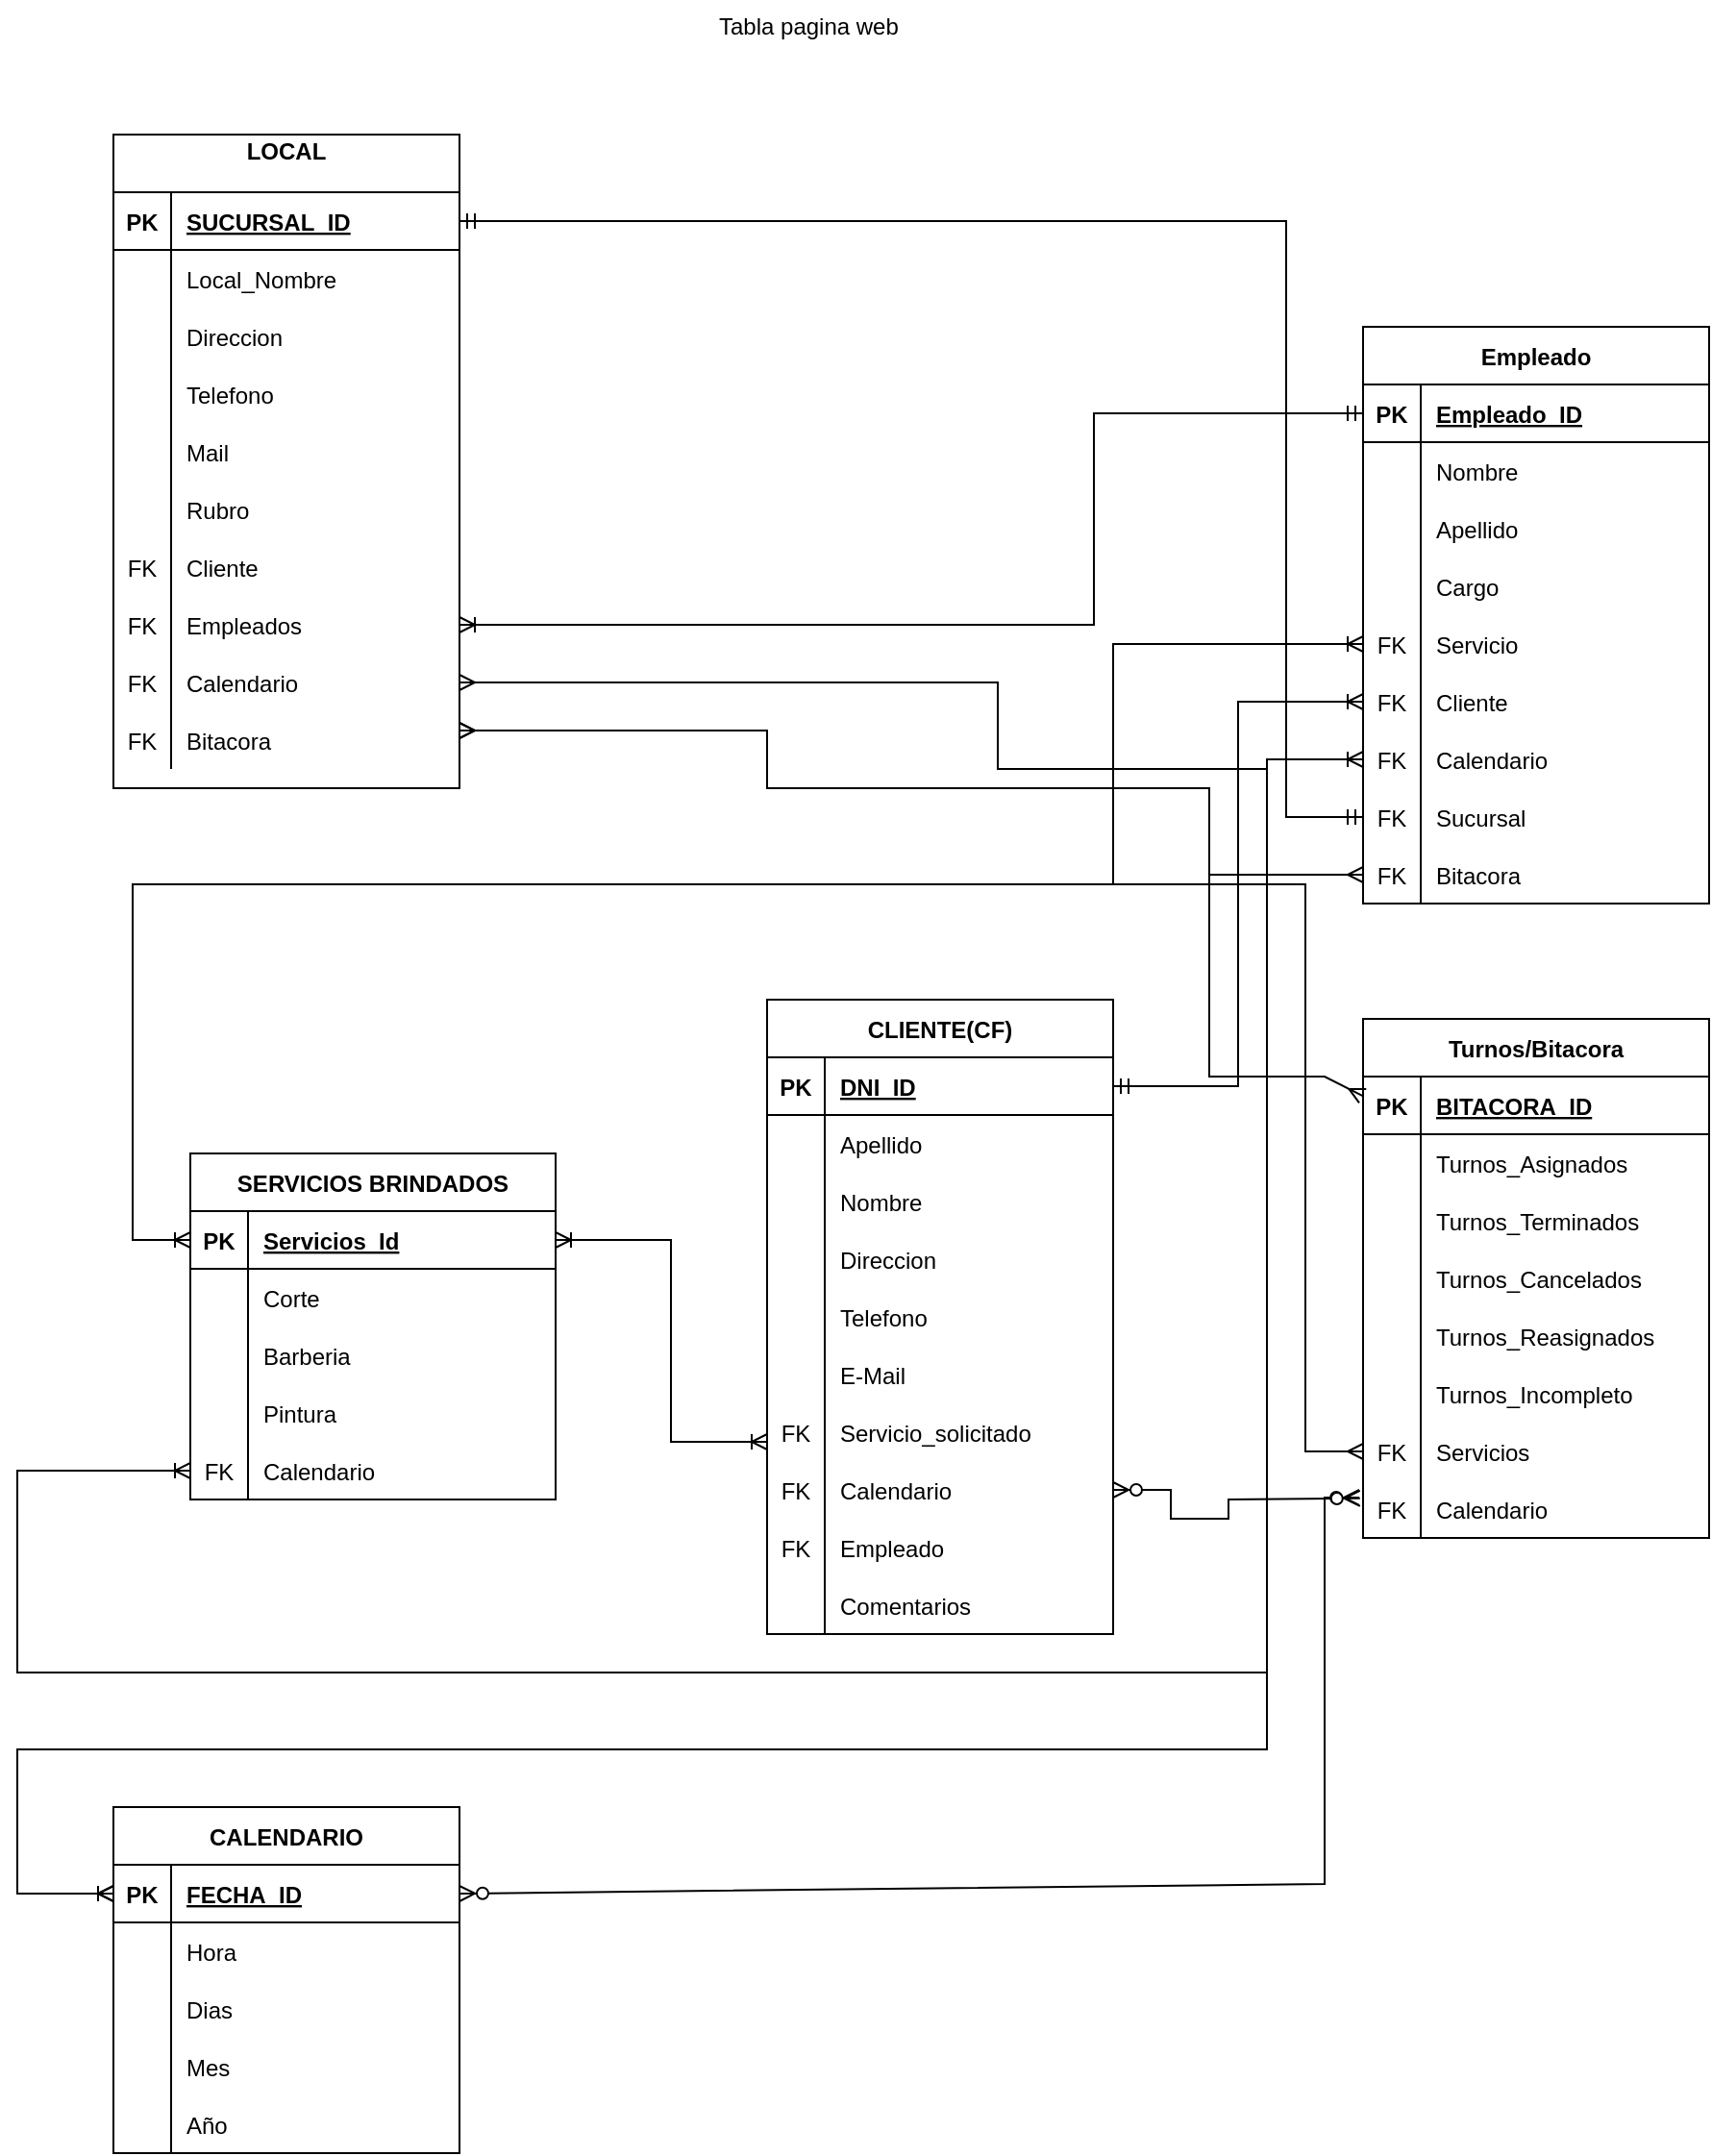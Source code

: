 <mxfile version="20.8.16" type="device"><diagram name="Página-1" id="W1rzZFZPgXHuxt1EHuYq"><mxGraphModel dx="2119" dy="601" grid="1" gridSize="10" guides="1" tooltips="1" connect="1" arrows="1" fold="1" page="1" pageScale="1" pageWidth="827" pageHeight="1169" math="0" shadow="0"><root><mxCell id="0"/><mxCell id="1" parent="0"/><mxCell id="CZZH_5yTZPXuQ7Kd8m1L-112" value="Empleado" style="shape=table;startSize=30;container=1;collapsible=1;childLayout=tableLayout;fixedRows=1;rowLines=0;fontStyle=1;align=center;resizeLast=1;" parent="1" vertex="1"><mxGeometry x="670" y="200" width="180" height="300" as="geometry"/></mxCell><mxCell id="CZZH_5yTZPXuQ7Kd8m1L-113" value="" style="shape=tableRow;horizontal=0;startSize=0;swimlaneHead=0;swimlaneBody=0;fillColor=none;collapsible=0;dropTarget=0;points=[[0,0.5],[1,0.5]];portConstraint=eastwest;top=0;left=0;right=0;bottom=1;" parent="CZZH_5yTZPXuQ7Kd8m1L-112" vertex="1"><mxGeometry y="30" width="180" height="30" as="geometry"/></mxCell><mxCell id="CZZH_5yTZPXuQ7Kd8m1L-114" value="PK" style="shape=partialRectangle;connectable=0;fillColor=none;top=0;left=0;bottom=0;right=0;fontStyle=1;overflow=hidden;" parent="CZZH_5yTZPXuQ7Kd8m1L-113" vertex="1"><mxGeometry width="30" height="30" as="geometry"><mxRectangle width="30" height="30" as="alternateBounds"/></mxGeometry></mxCell><mxCell id="CZZH_5yTZPXuQ7Kd8m1L-115" value="Empleado_ID" style="shape=partialRectangle;connectable=0;fillColor=none;top=0;left=0;bottom=0;right=0;align=left;spacingLeft=6;fontStyle=5;overflow=hidden;" parent="CZZH_5yTZPXuQ7Kd8m1L-113" vertex="1"><mxGeometry x="30" width="150" height="30" as="geometry"><mxRectangle width="150" height="30" as="alternateBounds"/></mxGeometry></mxCell><mxCell id="CZZH_5yTZPXuQ7Kd8m1L-116" value="" style="shape=tableRow;horizontal=0;startSize=0;swimlaneHead=0;swimlaneBody=0;fillColor=none;collapsible=0;dropTarget=0;points=[[0,0.5],[1,0.5]];portConstraint=eastwest;top=0;left=0;right=0;bottom=0;" parent="CZZH_5yTZPXuQ7Kd8m1L-112" vertex="1"><mxGeometry y="60" width="180" height="30" as="geometry"/></mxCell><mxCell id="CZZH_5yTZPXuQ7Kd8m1L-117" value="" style="shape=partialRectangle;connectable=0;fillColor=none;top=0;left=0;bottom=0;right=0;editable=1;overflow=hidden;" parent="CZZH_5yTZPXuQ7Kd8m1L-116" vertex="1"><mxGeometry width="30" height="30" as="geometry"><mxRectangle width="30" height="30" as="alternateBounds"/></mxGeometry></mxCell><mxCell id="CZZH_5yTZPXuQ7Kd8m1L-118" value="Nombre" style="shape=partialRectangle;connectable=0;fillColor=none;top=0;left=0;bottom=0;right=0;align=left;spacingLeft=6;overflow=hidden;" parent="CZZH_5yTZPXuQ7Kd8m1L-116" vertex="1"><mxGeometry x="30" width="150" height="30" as="geometry"><mxRectangle width="150" height="30" as="alternateBounds"/></mxGeometry></mxCell><mxCell id="CZZH_5yTZPXuQ7Kd8m1L-119" value="" style="shape=tableRow;horizontal=0;startSize=0;swimlaneHead=0;swimlaneBody=0;fillColor=none;collapsible=0;dropTarget=0;points=[[0,0.5],[1,0.5]];portConstraint=eastwest;top=0;left=0;right=0;bottom=0;" parent="CZZH_5yTZPXuQ7Kd8m1L-112" vertex="1"><mxGeometry y="90" width="180" height="30" as="geometry"/></mxCell><mxCell id="CZZH_5yTZPXuQ7Kd8m1L-120" value="" style="shape=partialRectangle;connectable=0;fillColor=none;top=0;left=0;bottom=0;right=0;editable=1;overflow=hidden;" parent="CZZH_5yTZPXuQ7Kd8m1L-119" vertex="1"><mxGeometry width="30" height="30" as="geometry"><mxRectangle width="30" height="30" as="alternateBounds"/></mxGeometry></mxCell><mxCell id="CZZH_5yTZPXuQ7Kd8m1L-121" value="Apellido" style="shape=partialRectangle;connectable=0;fillColor=none;top=0;left=0;bottom=0;right=0;align=left;spacingLeft=6;overflow=hidden;" parent="CZZH_5yTZPXuQ7Kd8m1L-119" vertex="1"><mxGeometry x="30" width="150" height="30" as="geometry"><mxRectangle width="150" height="30" as="alternateBounds"/></mxGeometry></mxCell><mxCell id="CZZH_5yTZPXuQ7Kd8m1L-122" value="" style="shape=tableRow;horizontal=0;startSize=0;swimlaneHead=0;swimlaneBody=0;fillColor=none;collapsible=0;dropTarget=0;points=[[0,0.5],[1,0.5]];portConstraint=eastwest;top=0;left=0;right=0;bottom=0;" parent="CZZH_5yTZPXuQ7Kd8m1L-112" vertex="1"><mxGeometry y="120" width="180" height="30" as="geometry"/></mxCell><mxCell id="CZZH_5yTZPXuQ7Kd8m1L-123" value="" style="shape=partialRectangle;connectable=0;fillColor=none;top=0;left=0;bottom=0;right=0;editable=1;overflow=hidden;" parent="CZZH_5yTZPXuQ7Kd8m1L-122" vertex="1"><mxGeometry width="30" height="30" as="geometry"><mxRectangle width="30" height="30" as="alternateBounds"/></mxGeometry></mxCell><mxCell id="CZZH_5yTZPXuQ7Kd8m1L-124" value="Cargo" style="shape=partialRectangle;connectable=0;fillColor=none;top=0;left=0;bottom=0;right=0;align=left;spacingLeft=6;overflow=hidden;" parent="CZZH_5yTZPXuQ7Kd8m1L-122" vertex="1"><mxGeometry x="30" width="150" height="30" as="geometry"><mxRectangle width="150" height="30" as="alternateBounds"/></mxGeometry></mxCell><mxCell id="CZZH_5yTZPXuQ7Kd8m1L-157" value="" style="shape=tableRow;horizontal=0;startSize=0;swimlaneHead=0;swimlaneBody=0;fillColor=none;collapsible=0;dropTarget=0;points=[[0,0.5],[1,0.5]];portConstraint=eastwest;top=0;left=0;right=0;bottom=0;" parent="CZZH_5yTZPXuQ7Kd8m1L-112" vertex="1"><mxGeometry y="150" width="180" height="30" as="geometry"/></mxCell><mxCell id="CZZH_5yTZPXuQ7Kd8m1L-158" value="FK" style="shape=partialRectangle;connectable=0;fillColor=none;top=0;left=0;bottom=0;right=0;editable=1;overflow=hidden;" parent="CZZH_5yTZPXuQ7Kd8m1L-157" vertex="1"><mxGeometry width="30" height="30" as="geometry"><mxRectangle width="30" height="30" as="alternateBounds"/></mxGeometry></mxCell><mxCell id="CZZH_5yTZPXuQ7Kd8m1L-159" value="Servicio" style="shape=partialRectangle;connectable=0;fillColor=none;top=0;left=0;bottom=0;right=0;align=left;spacingLeft=6;overflow=hidden;" parent="CZZH_5yTZPXuQ7Kd8m1L-157" vertex="1"><mxGeometry x="30" width="150" height="30" as="geometry"><mxRectangle width="150" height="30" as="alternateBounds"/></mxGeometry></mxCell><mxCell id="CZZH_5yTZPXuQ7Kd8m1L-160" value="" style="shape=tableRow;horizontal=0;startSize=0;swimlaneHead=0;swimlaneBody=0;fillColor=none;collapsible=0;dropTarget=0;points=[[0,0.5],[1,0.5]];portConstraint=eastwest;top=0;left=0;right=0;bottom=0;" parent="CZZH_5yTZPXuQ7Kd8m1L-112" vertex="1"><mxGeometry y="180" width="180" height="30" as="geometry"/></mxCell><mxCell id="CZZH_5yTZPXuQ7Kd8m1L-161" value="FK" style="shape=partialRectangle;connectable=0;fillColor=none;top=0;left=0;bottom=0;right=0;editable=1;overflow=hidden;" parent="CZZH_5yTZPXuQ7Kd8m1L-160" vertex="1"><mxGeometry width="30" height="30" as="geometry"><mxRectangle width="30" height="30" as="alternateBounds"/></mxGeometry></mxCell><mxCell id="CZZH_5yTZPXuQ7Kd8m1L-162" value="Cliente" style="shape=partialRectangle;connectable=0;fillColor=none;top=0;left=0;bottom=0;right=0;align=left;spacingLeft=6;overflow=hidden;" parent="CZZH_5yTZPXuQ7Kd8m1L-160" vertex="1"><mxGeometry x="30" width="150" height="30" as="geometry"><mxRectangle width="150" height="30" as="alternateBounds"/></mxGeometry></mxCell><mxCell id="CZZH_5yTZPXuQ7Kd8m1L-163" value="" style="shape=tableRow;horizontal=0;startSize=0;swimlaneHead=0;swimlaneBody=0;fillColor=none;collapsible=0;dropTarget=0;points=[[0,0.5],[1,0.5]];portConstraint=eastwest;top=0;left=0;right=0;bottom=0;" parent="CZZH_5yTZPXuQ7Kd8m1L-112" vertex="1"><mxGeometry y="210" width="180" height="30" as="geometry"/></mxCell><mxCell id="CZZH_5yTZPXuQ7Kd8m1L-164" value="FK" style="shape=partialRectangle;connectable=0;fillColor=none;top=0;left=0;bottom=0;right=0;editable=1;overflow=hidden;" parent="CZZH_5yTZPXuQ7Kd8m1L-163" vertex="1"><mxGeometry width="30" height="30" as="geometry"><mxRectangle width="30" height="30" as="alternateBounds"/></mxGeometry></mxCell><mxCell id="CZZH_5yTZPXuQ7Kd8m1L-165" value="Calendario" style="shape=partialRectangle;connectable=0;fillColor=none;top=0;left=0;bottom=0;right=0;align=left;spacingLeft=6;overflow=hidden;" parent="CZZH_5yTZPXuQ7Kd8m1L-163" vertex="1"><mxGeometry x="30" width="150" height="30" as="geometry"><mxRectangle width="150" height="30" as="alternateBounds"/></mxGeometry></mxCell><mxCell id="bHdhAIFAMrW5HvzYkvs8-42" value="" style="shape=tableRow;horizontal=0;startSize=0;swimlaneHead=0;swimlaneBody=0;fillColor=none;collapsible=0;dropTarget=0;points=[[0,0.5],[1,0.5]];portConstraint=eastwest;top=0;left=0;right=0;bottom=0;" parent="CZZH_5yTZPXuQ7Kd8m1L-112" vertex="1"><mxGeometry y="240" width="180" height="30" as="geometry"/></mxCell><mxCell id="bHdhAIFAMrW5HvzYkvs8-43" value="FK" style="shape=partialRectangle;connectable=0;fillColor=none;top=0;left=0;bottom=0;right=0;editable=1;overflow=hidden;" parent="bHdhAIFAMrW5HvzYkvs8-42" vertex="1"><mxGeometry width="30" height="30" as="geometry"><mxRectangle width="30" height="30" as="alternateBounds"/></mxGeometry></mxCell><mxCell id="bHdhAIFAMrW5HvzYkvs8-44" value="Sucursal" style="shape=partialRectangle;connectable=0;fillColor=none;top=0;left=0;bottom=0;right=0;align=left;spacingLeft=6;overflow=hidden;" parent="bHdhAIFAMrW5HvzYkvs8-42" vertex="1"><mxGeometry x="30" width="150" height="30" as="geometry"><mxRectangle width="150" height="30" as="alternateBounds"/></mxGeometry></mxCell><mxCell id="bHdhAIFAMrW5HvzYkvs8-45" value="" style="shape=tableRow;horizontal=0;startSize=0;swimlaneHead=0;swimlaneBody=0;fillColor=none;collapsible=0;dropTarget=0;points=[[0,0.5],[1,0.5]];portConstraint=eastwest;top=0;left=0;right=0;bottom=0;" parent="CZZH_5yTZPXuQ7Kd8m1L-112" vertex="1"><mxGeometry y="270" width="180" height="30" as="geometry"/></mxCell><mxCell id="bHdhAIFAMrW5HvzYkvs8-46" value="FK" style="shape=partialRectangle;connectable=0;fillColor=none;top=0;left=0;bottom=0;right=0;editable=1;overflow=hidden;" parent="bHdhAIFAMrW5HvzYkvs8-45" vertex="1"><mxGeometry width="30" height="30" as="geometry"><mxRectangle width="30" height="30" as="alternateBounds"/></mxGeometry></mxCell><mxCell id="bHdhAIFAMrW5HvzYkvs8-47" value="Bitacora" style="shape=partialRectangle;connectable=0;fillColor=none;top=0;left=0;bottom=0;right=0;align=left;spacingLeft=6;overflow=hidden;" parent="bHdhAIFAMrW5HvzYkvs8-45" vertex="1"><mxGeometry x="30" width="150" height="30" as="geometry"><mxRectangle width="150" height="30" as="alternateBounds"/></mxGeometry></mxCell><mxCell id="CZZH_5yTZPXuQ7Kd8m1L-125" value="CLIENTE(CF)" style="shape=table;startSize=30;container=1;collapsible=1;childLayout=tableLayout;fixedRows=1;rowLines=0;fontStyle=1;align=center;resizeLast=1;" parent="1" vertex="1"><mxGeometry x="360" y="550" width="180" height="330" as="geometry"><mxRectangle x="360" y="550" width="120" height="30" as="alternateBounds"/></mxGeometry></mxCell><mxCell id="CZZH_5yTZPXuQ7Kd8m1L-126" value="" style="shape=tableRow;horizontal=0;startSize=0;swimlaneHead=0;swimlaneBody=0;fillColor=none;collapsible=0;dropTarget=0;points=[[0,0.5],[1,0.5]];portConstraint=eastwest;top=0;left=0;right=0;bottom=1;" parent="CZZH_5yTZPXuQ7Kd8m1L-125" vertex="1"><mxGeometry y="30" width="180" height="30" as="geometry"/></mxCell><mxCell id="CZZH_5yTZPXuQ7Kd8m1L-127" value="PK" style="shape=partialRectangle;connectable=0;fillColor=none;top=0;left=0;bottom=0;right=0;fontStyle=1;overflow=hidden;" parent="CZZH_5yTZPXuQ7Kd8m1L-126" vertex="1"><mxGeometry width="30" height="30" as="geometry"><mxRectangle width="30" height="30" as="alternateBounds"/></mxGeometry></mxCell><mxCell id="CZZH_5yTZPXuQ7Kd8m1L-128" value="DNI_ID" style="shape=partialRectangle;connectable=0;fillColor=none;top=0;left=0;bottom=0;right=0;align=left;spacingLeft=6;fontStyle=5;overflow=hidden;" parent="CZZH_5yTZPXuQ7Kd8m1L-126" vertex="1"><mxGeometry x="30" width="150" height="30" as="geometry"><mxRectangle width="150" height="30" as="alternateBounds"/></mxGeometry></mxCell><mxCell id="CZZH_5yTZPXuQ7Kd8m1L-129" value="" style="shape=tableRow;horizontal=0;startSize=0;swimlaneHead=0;swimlaneBody=0;fillColor=none;collapsible=0;dropTarget=0;points=[[0,0.5],[1,0.5]];portConstraint=eastwest;top=0;left=0;right=0;bottom=0;" parent="CZZH_5yTZPXuQ7Kd8m1L-125" vertex="1"><mxGeometry y="60" width="180" height="30" as="geometry"/></mxCell><mxCell id="CZZH_5yTZPXuQ7Kd8m1L-130" value="" style="shape=partialRectangle;connectable=0;fillColor=none;top=0;left=0;bottom=0;right=0;editable=1;overflow=hidden;" parent="CZZH_5yTZPXuQ7Kd8m1L-129" vertex="1"><mxGeometry width="30" height="30" as="geometry"><mxRectangle width="30" height="30" as="alternateBounds"/></mxGeometry></mxCell><mxCell id="CZZH_5yTZPXuQ7Kd8m1L-131" value="Apellido" style="shape=partialRectangle;connectable=0;fillColor=none;top=0;left=0;bottom=0;right=0;align=left;spacingLeft=6;overflow=hidden;" parent="CZZH_5yTZPXuQ7Kd8m1L-129" vertex="1"><mxGeometry x="30" width="150" height="30" as="geometry"><mxRectangle width="150" height="30" as="alternateBounds"/></mxGeometry></mxCell><mxCell id="CZZH_5yTZPXuQ7Kd8m1L-132" value="" style="shape=tableRow;horizontal=0;startSize=0;swimlaneHead=0;swimlaneBody=0;fillColor=none;collapsible=0;dropTarget=0;points=[[0,0.5],[1,0.5]];portConstraint=eastwest;top=0;left=0;right=0;bottom=0;" parent="CZZH_5yTZPXuQ7Kd8m1L-125" vertex="1"><mxGeometry y="90" width="180" height="30" as="geometry"/></mxCell><mxCell id="CZZH_5yTZPXuQ7Kd8m1L-133" value="" style="shape=partialRectangle;connectable=0;fillColor=none;top=0;left=0;bottom=0;right=0;editable=1;overflow=hidden;" parent="CZZH_5yTZPXuQ7Kd8m1L-132" vertex="1"><mxGeometry width="30" height="30" as="geometry"><mxRectangle width="30" height="30" as="alternateBounds"/></mxGeometry></mxCell><mxCell id="CZZH_5yTZPXuQ7Kd8m1L-134" value="Nombre" style="shape=partialRectangle;connectable=0;fillColor=none;top=0;left=0;bottom=0;right=0;align=left;spacingLeft=6;overflow=hidden;" parent="CZZH_5yTZPXuQ7Kd8m1L-132" vertex="1"><mxGeometry x="30" width="150" height="30" as="geometry"><mxRectangle width="150" height="30" as="alternateBounds"/></mxGeometry></mxCell><mxCell id="CZZH_5yTZPXuQ7Kd8m1L-135" value="" style="shape=tableRow;horizontal=0;startSize=0;swimlaneHead=0;swimlaneBody=0;fillColor=none;collapsible=0;dropTarget=0;points=[[0,0.5],[1,0.5]];portConstraint=eastwest;top=0;left=0;right=0;bottom=0;" parent="CZZH_5yTZPXuQ7Kd8m1L-125" vertex="1"><mxGeometry y="120" width="180" height="30" as="geometry"/></mxCell><mxCell id="CZZH_5yTZPXuQ7Kd8m1L-136" value="" style="shape=partialRectangle;connectable=0;fillColor=none;top=0;left=0;bottom=0;right=0;editable=1;overflow=hidden;" parent="CZZH_5yTZPXuQ7Kd8m1L-135" vertex="1"><mxGeometry width="30" height="30" as="geometry"><mxRectangle width="30" height="30" as="alternateBounds"/></mxGeometry></mxCell><mxCell id="CZZH_5yTZPXuQ7Kd8m1L-137" value="Direccion" style="shape=partialRectangle;connectable=0;fillColor=none;top=0;left=0;bottom=0;right=0;align=left;spacingLeft=6;overflow=hidden;" parent="CZZH_5yTZPXuQ7Kd8m1L-135" vertex="1"><mxGeometry x="30" width="150" height="30" as="geometry"><mxRectangle width="150" height="30" as="alternateBounds"/></mxGeometry></mxCell><mxCell id="CZZH_5yTZPXuQ7Kd8m1L-172" value="" style="shape=tableRow;horizontal=0;startSize=0;swimlaneHead=0;swimlaneBody=0;fillColor=none;collapsible=0;dropTarget=0;points=[[0,0.5],[1,0.5]];portConstraint=eastwest;top=0;left=0;right=0;bottom=0;" parent="CZZH_5yTZPXuQ7Kd8m1L-125" vertex="1"><mxGeometry y="150" width="180" height="30" as="geometry"/></mxCell><mxCell id="CZZH_5yTZPXuQ7Kd8m1L-173" value="" style="shape=partialRectangle;connectable=0;fillColor=none;top=0;left=0;bottom=0;right=0;editable=1;overflow=hidden;" parent="CZZH_5yTZPXuQ7Kd8m1L-172" vertex="1"><mxGeometry width="30" height="30" as="geometry"><mxRectangle width="30" height="30" as="alternateBounds"/></mxGeometry></mxCell><mxCell id="CZZH_5yTZPXuQ7Kd8m1L-174" value="Telefono" style="shape=partialRectangle;connectable=0;fillColor=none;top=0;left=0;bottom=0;right=0;align=left;spacingLeft=6;overflow=hidden;" parent="CZZH_5yTZPXuQ7Kd8m1L-172" vertex="1"><mxGeometry x="30" width="150" height="30" as="geometry"><mxRectangle width="150" height="30" as="alternateBounds"/></mxGeometry></mxCell><mxCell id="CZZH_5yTZPXuQ7Kd8m1L-175" value="" style="shape=tableRow;horizontal=0;startSize=0;swimlaneHead=0;swimlaneBody=0;fillColor=none;collapsible=0;dropTarget=0;points=[[0,0.5],[1,0.5]];portConstraint=eastwest;top=0;left=0;right=0;bottom=0;" parent="CZZH_5yTZPXuQ7Kd8m1L-125" vertex="1"><mxGeometry y="180" width="180" height="30" as="geometry"/></mxCell><mxCell id="CZZH_5yTZPXuQ7Kd8m1L-176" value="" style="shape=partialRectangle;connectable=0;fillColor=none;top=0;left=0;bottom=0;right=0;editable=1;overflow=hidden;" parent="CZZH_5yTZPXuQ7Kd8m1L-175" vertex="1"><mxGeometry width="30" height="30" as="geometry"><mxRectangle width="30" height="30" as="alternateBounds"/></mxGeometry></mxCell><mxCell id="CZZH_5yTZPXuQ7Kd8m1L-177" value="E-Mail" style="shape=partialRectangle;connectable=0;fillColor=none;top=0;left=0;bottom=0;right=0;align=left;spacingLeft=6;overflow=hidden;" parent="CZZH_5yTZPXuQ7Kd8m1L-175" vertex="1"><mxGeometry x="30" width="150" height="30" as="geometry"><mxRectangle width="150" height="30" as="alternateBounds"/></mxGeometry></mxCell><mxCell id="CZZH_5yTZPXuQ7Kd8m1L-178" value="" style="shape=tableRow;horizontal=0;startSize=0;swimlaneHead=0;swimlaneBody=0;fillColor=none;collapsible=0;dropTarget=0;points=[[0,0.5],[1,0.5]];portConstraint=eastwest;top=0;left=0;right=0;bottom=0;" parent="CZZH_5yTZPXuQ7Kd8m1L-125" vertex="1"><mxGeometry y="210" width="180" height="30" as="geometry"/></mxCell><mxCell id="CZZH_5yTZPXuQ7Kd8m1L-179" value="FK" style="shape=partialRectangle;connectable=0;fillColor=none;top=0;left=0;bottom=0;right=0;editable=1;overflow=hidden;" parent="CZZH_5yTZPXuQ7Kd8m1L-178" vertex="1"><mxGeometry width="30" height="30" as="geometry"><mxRectangle width="30" height="30" as="alternateBounds"/></mxGeometry></mxCell><mxCell id="CZZH_5yTZPXuQ7Kd8m1L-180" value="Servicio_solicitado" style="shape=partialRectangle;connectable=0;fillColor=none;top=0;left=0;bottom=0;right=0;align=left;spacingLeft=6;overflow=hidden;" parent="CZZH_5yTZPXuQ7Kd8m1L-178" vertex="1"><mxGeometry x="30" width="150" height="30" as="geometry"><mxRectangle width="150" height="30" as="alternateBounds"/></mxGeometry></mxCell><mxCell id="CZZH_5yTZPXuQ7Kd8m1L-181" value="" style="shape=tableRow;horizontal=0;startSize=0;swimlaneHead=0;swimlaneBody=0;fillColor=none;collapsible=0;dropTarget=0;points=[[0,0.5],[1,0.5]];portConstraint=eastwest;top=0;left=0;right=0;bottom=0;" parent="CZZH_5yTZPXuQ7Kd8m1L-125" vertex="1"><mxGeometry y="240" width="180" height="30" as="geometry"/></mxCell><mxCell id="CZZH_5yTZPXuQ7Kd8m1L-182" value="FK" style="shape=partialRectangle;connectable=0;fillColor=none;top=0;left=0;bottom=0;right=0;editable=1;overflow=hidden;" parent="CZZH_5yTZPXuQ7Kd8m1L-181" vertex="1"><mxGeometry width="30" height="30" as="geometry"><mxRectangle width="30" height="30" as="alternateBounds"/></mxGeometry></mxCell><mxCell id="CZZH_5yTZPXuQ7Kd8m1L-183" value="Calendario" style="shape=partialRectangle;connectable=0;fillColor=none;top=0;left=0;bottom=0;right=0;align=left;spacingLeft=6;overflow=hidden;" parent="CZZH_5yTZPXuQ7Kd8m1L-181" vertex="1"><mxGeometry x="30" width="150" height="30" as="geometry"><mxRectangle width="150" height="30" as="alternateBounds"/></mxGeometry></mxCell><mxCell id="CZZH_5yTZPXuQ7Kd8m1L-187" value="" style="shape=tableRow;horizontal=0;startSize=0;swimlaneHead=0;swimlaneBody=0;fillColor=none;collapsible=0;dropTarget=0;points=[[0,0.5],[1,0.5]];portConstraint=eastwest;top=0;left=0;right=0;bottom=0;" parent="CZZH_5yTZPXuQ7Kd8m1L-125" vertex="1"><mxGeometry y="270" width="180" height="30" as="geometry"/></mxCell><mxCell id="CZZH_5yTZPXuQ7Kd8m1L-188" value="FK" style="shape=partialRectangle;connectable=0;fillColor=none;top=0;left=0;bottom=0;right=0;editable=1;overflow=hidden;" parent="CZZH_5yTZPXuQ7Kd8m1L-187" vertex="1"><mxGeometry width="30" height="30" as="geometry"><mxRectangle width="30" height="30" as="alternateBounds"/></mxGeometry></mxCell><mxCell id="CZZH_5yTZPXuQ7Kd8m1L-189" value="Empleado" style="shape=partialRectangle;connectable=0;fillColor=none;top=0;left=0;bottom=0;right=0;align=left;spacingLeft=6;overflow=hidden;" parent="CZZH_5yTZPXuQ7Kd8m1L-187" vertex="1"><mxGeometry x="30" width="150" height="30" as="geometry"><mxRectangle width="150" height="30" as="alternateBounds"/></mxGeometry></mxCell><mxCell id="YoLmc5GYMJ6Z5-6uorvP-33" value="" style="shape=tableRow;horizontal=0;startSize=0;swimlaneHead=0;swimlaneBody=0;fillColor=none;collapsible=0;dropTarget=0;points=[[0,0.5],[1,0.5]];portConstraint=eastwest;top=0;left=0;right=0;bottom=0;" parent="CZZH_5yTZPXuQ7Kd8m1L-125" vertex="1"><mxGeometry y="300" width="180" height="30" as="geometry"/></mxCell><mxCell id="YoLmc5GYMJ6Z5-6uorvP-34" value="" style="shape=partialRectangle;connectable=0;fillColor=none;top=0;left=0;bottom=0;right=0;editable=1;overflow=hidden;" parent="YoLmc5GYMJ6Z5-6uorvP-33" vertex="1"><mxGeometry width="30" height="30" as="geometry"><mxRectangle width="30" height="30" as="alternateBounds"/></mxGeometry></mxCell><mxCell id="YoLmc5GYMJ6Z5-6uorvP-35" value="Comentarios" style="shape=partialRectangle;connectable=0;fillColor=none;top=0;left=0;bottom=0;right=0;align=left;spacingLeft=6;overflow=hidden;" parent="YoLmc5GYMJ6Z5-6uorvP-33" vertex="1"><mxGeometry x="30" width="150" height="30" as="geometry"><mxRectangle width="150" height="30" as="alternateBounds"/></mxGeometry></mxCell><mxCell id="CZZH_5yTZPXuQ7Kd8m1L-138" value="LOCAL&#10;" style="shape=table;startSize=30;container=1;collapsible=1;childLayout=tableLayout;fixedRows=1;rowLines=0;fontStyle=1;align=center;resizeLast=1;" parent="1" vertex="1"><mxGeometry x="20" y="100" width="180" height="340" as="geometry"/></mxCell><mxCell id="CZZH_5yTZPXuQ7Kd8m1L-139" value="" style="shape=tableRow;horizontal=0;startSize=0;swimlaneHead=0;swimlaneBody=0;fillColor=none;collapsible=0;dropTarget=0;points=[[0,0.5],[1,0.5]];portConstraint=eastwest;top=0;left=0;right=0;bottom=1;" parent="CZZH_5yTZPXuQ7Kd8m1L-138" vertex="1"><mxGeometry y="30" width="180" height="30" as="geometry"/></mxCell><mxCell id="CZZH_5yTZPXuQ7Kd8m1L-140" value="PK" style="shape=partialRectangle;connectable=0;fillColor=none;top=0;left=0;bottom=0;right=0;fontStyle=1;overflow=hidden;" parent="CZZH_5yTZPXuQ7Kd8m1L-139" vertex="1"><mxGeometry width="30" height="30" as="geometry"><mxRectangle width="30" height="30" as="alternateBounds"/></mxGeometry></mxCell><mxCell id="CZZH_5yTZPXuQ7Kd8m1L-141" value="SUCURSAL_ID" style="shape=partialRectangle;connectable=0;fillColor=none;top=0;left=0;bottom=0;right=0;align=left;spacingLeft=6;fontStyle=5;overflow=hidden;" parent="CZZH_5yTZPXuQ7Kd8m1L-139" vertex="1"><mxGeometry x="30" width="150" height="30" as="geometry"><mxRectangle width="150" height="30" as="alternateBounds"/></mxGeometry></mxCell><mxCell id="CZZH_5yTZPXuQ7Kd8m1L-142" value="" style="shape=tableRow;horizontal=0;startSize=0;swimlaneHead=0;swimlaneBody=0;fillColor=none;collapsible=0;dropTarget=0;points=[[0,0.5],[1,0.5]];portConstraint=eastwest;top=0;left=0;right=0;bottom=0;" parent="CZZH_5yTZPXuQ7Kd8m1L-138" vertex="1"><mxGeometry y="60" width="180" height="30" as="geometry"/></mxCell><mxCell id="CZZH_5yTZPXuQ7Kd8m1L-143" value="" style="shape=partialRectangle;connectable=0;fillColor=none;top=0;left=0;bottom=0;right=0;editable=1;overflow=hidden;" parent="CZZH_5yTZPXuQ7Kd8m1L-142" vertex="1"><mxGeometry width="30" height="30" as="geometry"><mxRectangle width="30" height="30" as="alternateBounds"/></mxGeometry></mxCell><mxCell id="CZZH_5yTZPXuQ7Kd8m1L-144" value="Local_Nombre    " style="shape=partialRectangle;connectable=0;fillColor=none;top=0;left=0;bottom=0;right=0;align=left;spacingLeft=6;overflow=hidden;" parent="CZZH_5yTZPXuQ7Kd8m1L-142" vertex="1"><mxGeometry x="30" width="150" height="30" as="geometry"><mxRectangle width="150" height="30" as="alternateBounds"/></mxGeometry></mxCell><mxCell id="CZZH_5yTZPXuQ7Kd8m1L-145" value="" style="shape=tableRow;horizontal=0;startSize=0;swimlaneHead=0;swimlaneBody=0;fillColor=none;collapsible=0;dropTarget=0;points=[[0,0.5],[1,0.5]];portConstraint=eastwest;top=0;left=0;right=0;bottom=0;" parent="CZZH_5yTZPXuQ7Kd8m1L-138" vertex="1"><mxGeometry y="90" width="180" height="30" as="geometry"/></mxCell><mxCell id="CZZH_5yTZPXuQ7Kd8m1L-146" value="" style="shape=partialRectangle;connectable=0;fillColor=none;top=0;left=0;bottom=0;right=0;editable=1;overflow=hidden;" parent="CZZH_5yTZPXuQ7Kd8m1L-145" vertex="1"><mxGeometry width="30" height="30" as="geometry"><mxRectangle width="30" height="30" as="alternateBounds"/></mxGeometry></mxCell><mxCell id="CZZH_5yTZPXuQ7Kd8m1L-147" value="Direccion" style="shape=partialRectangle;connectable=0;fillColor=none;top=0;left=0;bottom=0;right=0;align=left;spacingLeft=6;overflow=hidden;" parent="CZZH_5yTZPXuQ7Kd8m1L-145" vertex="1"><mxGeometry x="30" width="150" height="30" as="geometry"><mxRectangle width="150" height="30" as="alternateBounds"/></mxGeometry></mxCell><mxCell id="CZZH_5yTZPXuQ7Kd8m1L-148" value="" style="shape=tableRow;horizontal=0;startSize=0;swimlaneHead=0;swimlaneBody=0;fillColor=none;collapsible=0;dropTarget=0;points=[[0,0.5],[1,0.5]];portConstraint=eastwest;top=0;left=0;right=0;bottom=0;" parent="CZZH_5yTZPXuQ7Kd8m1L-138" vertex="1"><mxGeometry y="120" width="180" height="30" as="geometry"/></mxCell><mxCell id="CZZH_5yTZPXuQ7Kd8m1L-149" value="" style="shape=partialRectangle;connectable=0;fillColor=none;top=0;left=0;bottom=0;right=0;editable=1;overflow=hidden;" parent="CZZH_5yTZPXuQ7Kd8m1L-148" vertex="1"><mxGeometry width="30" height="30" as="geometry"><mxRectangle width="30" height="30" as="alternateBounds"/></mxGeometry></mxCell><mxCell id="CZZH_5yTZPXuQ7Kd8m1L-150" value="Telefono" style="shape=partialRectangle;connectable=0;fillColor=none;top=0;left=0;bottom=0;right=0;align=left;spacingLeft=6;overflow=hidden;" parent="CZZH_5yTZPXuQ7Kd8m1L-148" vertex="1"><mxGeometry x="30" width="150" height="30" as="geometry"><mxRectangle width="150" height="30" as="alternateBounds"/></mxGeometry></mxCell><mxCell id="CZZH_5yTZPXuQ7Kd8m1L-196" value="" style="shape=tableRow;horizontal=0;startSize=0;swimlaneHead=0;swimlaneBody=0;fillColor=none;collapsible=0;dropTarget=0;points=[[0,0.5],[1,0.5]];portConstraint=eastwest;top=0;left=0;right=0;bottom=0;" parent="CZZH_5yTZPXuQ7Kd8m1L-138" vertex="1"><mxGeometry y="150" width="180" height="30" as="geometry"/></mxCell><mxCell id="CZZH_5yTZPXuQ7Kd8m1L-197" value="" style="shape=partialRectangle;connectable=0;fillColor=none;top=0;left=0;bottom=0;right=0;editable=1;overflow=hidden;" parent="CZZH_5yTZPXuQ7Kd8m1L-196" vertex="1"><mxGeometry width="30" height="30" as="geometry"><mxRectangle width="30" height="30" as="alternateBounds"/></mxGeometry></mxCell><mxCell id="CZZH_5yTZPXuQ7Kd8m1L-198" value="Mail" style="shape=partialRectangle;connectable=0;fillColor=none;top=0;left=0;bottom=0;right=0;align=left;spacingLeft=6;overflow=hidden;" parent="CZZH_5yTZPXuQ7Kd8m1L-196" vertex="1"><mxGeometry x="30" width="150" height="30" as="geometry"><mxRectangle width="150" height="30" as="alternateBounds"/></mxGeometry></mxCell><mxCell id="CZZH_5yTZPXuQ7Kd8m1L-199" value="" style="shape=tableRow;horizontal=0;startSize=0;swimlaneHead=0;swimlaneBody=0;fillColor=none;collapsible=0;dropTarget=0;points=[[0,0.5],[1,0.5]];portConstraint=eastwest;top=0;left=0;right=0;bottom=0;" parent="CZZH_5yTZPXuQ7Kd8m1L-138" vertex="1"><mxGeometry y="180" width="180" height="30" as="geometry"/></mxCell><mxCell id="CZZH_5yTZPXuQ7Kd8m1L-200" value="" style="shape=partialRectangle;connectable=0;fillColor=none;top=0;left=0;bottom=0;right=0;editable=1;overflow=hidden;" parent="CZZH_5yTZPXuQ7Kd8m1L-199" vertex="1"><mxGeometry width="30" height="30" as="geometry"><mxRectangle width="30" height="30" as="alternateBounds"/></mxGeometry></mxCell><mxCell id="CZZH_5yTZPXuQ7Kd8m1L-201" value="Rubro" style="shape=partialRectangle;connectable=0;fillColor=none;top=0;left=0;bottom=0;right=0;align=left;spacingLeft=6;overflow=hidden;" parent="CZZH_5yTZPXuQ7Kd8m1L-199" vertex="1"><mxGeometry x="30" width="150" height="30" as="geometry"><mxRectangle width="150" height="30" as="alternateBounds"/></mxGeometry></mxCell><mxCell id="CZZH_5yTZPXuQ7Kd8m1L-246" value="" style="shape=tableRow;horizontal=0;startSize=0;swimlaneHead=0;swimlaneBody=0;fillColor=none;collapsible=0;dropTarget=0;points=[[0,0.5],[1,0.5]];portConstraint=eastwest;top=0;left=0;right=0;bottom=0;" parent="CZZH_5yTZPXuQ7Kd8m1L-138" vertex="1"><mxGeometry y="210" width="180" height="30" as="geometry"/></mxCell><mxCell id="CZZH_5yTZPXuQ7Kd8m1L-247" value="FK" style="shape=partialRectangle;connectable=0;fillColor=none;top=0;left=0;bottom=0;right=0;editable=1;overflow=hidden;" parent="CZZH_5yTZPXuQ7Kd8m1L-246" vertex="1"><mxGeometry width="30" height="30" as="geometry"><mxRectangle width="30" height="30" as="alternateBounds"/></mxGeometry></mxCell><mxCell id="CZZH_5yTZPXuQ7Kd8m1L-248" value="Cliente" style="shape=partialRectangle;connectable=0;fillColor=none;top=0;left=0;bottom=0;right=0;align=left;spacingLeft=6;overflow=hidden;" parent="CZZH_5yTZPXuQ7Kd8m1L-246" vertex="1"><mxGeometry x="30" width="150" height="30" as="geometry"><mxRectangle width="150" height="30" as="alternateBounds"/></mxGeometry></mxCell><mxCell id="CZZH_5yTZPXuQ7Kd8m1L-274" value="" style="shape=tableRow;horizontal=0;startSize=0;swimlaneHead=0;swimlaneBody=0;fillColor=none;collapsible=0;dropTarget=0;points=[[0,0.5],[1,0.5]];portConstraint=eastwest;top=0;left=0;right=0;bottom=0;" parent="CZZH_5yTZPXuQ7Kd8m1L-138" vertex="1"><mxGeometry y="240" width="180" height="30" as="geometry"/></mxCell><mxCell id="CZZH_5yTZPXuQ7Kd8m1L-275" value="FK" style="shape=partialRectangle;connectable=0;fillColor=none;top=0;left=0;bottom=0;right=0;editable=1;overflow=hidden;" parent="CZZH_5yTZPXuQ7Kd8m1L-274" vertex="1"><mxGeometry width="30" height="30" as="geometry"><mxRectangle width="30" height="30" as="alternateBounds"/></mxGeometry></mxCell><mxCell id="CZZH_5yTZPXuQ7Kd8m1L-276" value="Empleados" style="shape=partialRectangle;connectable=0;fillColor=none;top=0;left=0;bottom=0;right=0;align=left;spacingLeft=6;overflow=hidden;" parent="CZZH_5yTZPXuQ7Kd8m1L-274" vertex="1"><mxGeometry x="30" width="150" height="30" as="geometry"><mxRectangle width="150" height="30" as="alternateBounds"/></mxGeometry></mxCell><mxCell id="CZZH_5yTZPXuQ7Kd8m1L-277" value="" style="shape=tableRow;horizontal=0;startSize=0;swimlaneHead=0;swimlaneBody=0;fillColor=none;collapsible=0;dropTarget=0;points=[[0,0.5],[1,0.5]];portConstraint=eastwest;top=0;left=0;right=0;bottom=0;" parent="CZZH_5yTZPXuQ7Kd8m1L-138" vertex="1"><mxGeometry y="270" width="180" height="30" as="geometry"/></mxCell><mxCell id="CZZH_5yTZPXuQ7Kd8m1L-278" value="FK" style="shape=partialRectangle;connectable=0;fillColor=none;top=0;left=0;bottom=0;right=0;editable=1;overflow=hidden;" parent="CZZH_5yTZPXuQ7Kd8m1L-277" vertex="1"><mxGeometry width="30" height="30" as="geometry"><mxRectangle width="30" height="30" as="alternateBounds"/></mxGeometry></mxCell><mxCell id="CZZH_5yTZPXuQ7Kd8m1L-279" value="Calendario" style="shape=partialRectangle;connectable=0;fillColor=none;top=0;left=0;bottom=0;right=0;align=left;spacingLeft=6;overflow=hidden;" parent="CZZH_5yTZPXuQ7Kd8m1L-277" vertex="1"><mxGeometry x="30" width="150" height="30" as="geometry"><mxRectangle width="150" height="30" as="alternateBounds"/></mxGeometry></mxCell><mxCell id="CZZH_5yTZPXuQ7Kd8m1L-283" value="" style="shape=tableRow;horizontal=0;startSize=0;swimlaneHead=0;swimlaneBody=0;fillColor=none;collapsible=0;dropTarget=0;points=[[0,0.5],[1,0.5]];portConstraint=eastwest;top=0;left=0;right=0;bottom=0;" parent="CZZH_5yTZPXuQ7Kd8m1L-138" vertex="1"><mxGeometry y="300" width="180" height="30" as="geometry"/></mxCell><mxCell id="CZZH_5yTZPXuQ7Kd8m1L-284" value="FK" style="shape=partialRectangle;connectable=0;fillColor=none;top=0;left=0;bottom=0;right=0;editable=1;overflow=hidden;" parent="CZZH_5yTZPXuQ7Kd8m1L-283" vertex="1"><mxGeometry width="30" height="30" as="geometry"><mxRectangle width="30" height="30" as="alternateBounds"/></mxGeometry></mxCell><mxCell id="CZZH_5yTZPXuQ7Kd8m1L-285" value="Bitacora" style="shape=partialRectangle;connectable=0;fillColor=none;top=0;left=0;bottom=0;right=0;align=left;spacingLeft=6;overflow=hidden;" parent="CZZH_5yTZPXuQ7Kd8m1L-283" vertex="1"><mxGeometry x="30" width="150" height="30" as="geometry"><mxRectangle width="150" height="30" as="alternateBounds"/></mxGeometry></mxCell><mxCell id="CZZH_5yTZPXuQ7Kd8m1L-211" value="" style="edgeStyle=elbowEdgeStyle;fontSize=12;html=1;endArrow=ERoneToMany;startArrow=ERmandOne;rounded=0;exitX=1;exitY=0.5;exitDx=0;exitDy=0;entryX=0;entryY=0.5;entryDx=0;entryDy=0;" parent="1" source="CZZH_5yTZPXuQ7Kd8m1L-126" target="CZZH_5yTZPXuQ7Kd8m1L-160" edge="1"><mxGeometry width="100" height="100" relative="1" as="geometry"><mxPoint x="360" y="430" as="sourcePoint"/><mxPoint x="460" y="330" as="targetPoint"/></mxGeometry></mxCell><mxCell id="CZZH_5yTZPXuQ7Kd8m1L-212" value="SERVICIOS BRINDADOS" style="shape=table;startSize=30;container=1;collapsible=1;childLayout=tableLayout;fixedRows=1;rowLines=0;fontStyle=1;align=center;resizeLast=1;" parent="1" vertex="1"><mxGeometry x="60" y="630" width="190" height="180" as="geometry"/></mxCell><mxCell id="CZZH_5yTZPXuQ7Kd8m1L-213" value="" style="shape=tableRow;horizontal=0;startSize=0;swimlaneHead=0;swimlaneBody=0;fillColor=none;collapsible=0;dropTarget=0;points=[[0,0.5],[1,0.5]];portConstraint=eastwest;top=0;left=0;right=0;bottom=1;" parent="CZZH_5yTZPXuQ7Kd8m1L-212" vertex="1"><mxGeometry y="30" width="190" height="30" as="geometry"/></mxCell><mxCell id="CZZH_5yTZPXuQ7Kd8m1L-214" value="PK" style="shape=partialRectangle;connectable=0;fillColor=none;top=0;left=0;bottom=0;right=0;fontStyle=1;overflow=hidden;" parent="CZZH_5yTZPXuQ7Kd8m1L-213" vertex="1"><mxGeometry width="30" height="30" as="geometry"><mxRectangle width="30" height="30" as="alternateBounds"/></mxGeometry></mxCell><mxCell id="CZZH_5yTZPXuQ7Kd8m1L-215" value="Servicios_Id" style="shape=partialRectangle;connectable=0;fillColor=none;top=0;left=0;bottom=0;right=0;align=left;spacingLeft=6;fontStyle=5;overflow=hidden;" parent="CZZH_5yTZPXuQ7Kd8m1L-213" vertex="1"><mxGeometry x="30" width="160" height="30" as="geometry"><mxRectangle width="160" height="30" as="alternateBounds"/></mxGeometry></mxCell><mxCell id="CZZH_5yTZPXuQ7Kd8m1L-216" value="" style="shape=tableRow;horizontal=0;startSize=0;swimlaneHead=0;swimlaneBody=0;fillColor=none;collapsible=0;dropTarget=0;points=[[0,0.5],[1,0.5]];portConstraint=eastwest;top=0;left=0;right=0;bottom=0;" parent="CZZH_5yTZPXuQ7Kd8m1L-212" vertex="1"><mxGeometry y="60" width="190" height="30" as="geometry"/></mxCell><mxCell id="CZZH_5yTZPXuQ7Kd8m1L-217" value="" style="shape=partialRectangle;connectable=0;fillColor=none;top=0;left=0;bottom=0;right=0;editable=1;overflow=hidden;" parent="CZZH_5yTZPXuQ7Kd8m1L-216" vertex="1"><mxGeometry width="30" height="30" as="geometry"><mxRectangle width="30" height="30" as="alternateBounds"/></mxGeometry></mxCell><mxCell id="CZZH_5yTZPXuQ7Kd8m1L-218" value="Corte" style="shape=partialRectangle;connectable=0;fillColor=none;top=0;left=0;bottom=0;right=0;align=left;spacingLeft=6;overflow=hidden;" parent="CZZH_5yTZPXuQ7Kd8m1L-216" vertex="1"><mxGeometry x="30" width="160" height="30" as="geometry"><mxRectangle width="160" height="30" as="alternateBounds"/></mxGeometry></mxCell><mxCell id="CZZH_5yTZPXuQ7Kd8m1L-219" value="" style="shape=tableRow;horizontal=0;startSize=0;swimlaneHead=0;swimlaneBody=0;fillColor=none;collapsible=0;dropTarget=0;points=[[0,0.5],[1,0.5]];portConstraint=eastwest;top=0;left=0;right=0;bottom=0;" parent="CZZH_5yTZPXuQ7Kd8m1L-212" vertex="1"><mxGeometry y="90" width="190" height="30" as="geometry"/></mxCell><mxCell id="CZZH_5yTZPXuQ7Kd8m1L-220" value="" style="shape=partialRectangle;connectable=0;fillColor=none;top=0;left=0;bottom=0;right=0;editable=1;overflow=hidden;" parent="CZZH_5yTZPXuQ7Kd8m1L-219" vertex="1"><mxGeometry width="30" height="30" as="geometry"><mxRectangle width="30" height="30" as="alternateBounds"/></mxGeometry></mxCell><mxCell id="CZZH_5yTZPXuQ7Kd8m1L-221" value="Barberia" style="shape=partialRectangle;connectable=0;fillColor=none;top=0;left=0;bottom=0;right=0;align=left;spacingLeft=6;overflow=hidden;" parent="CZZH_5yTZPXuQ7Kd8m1L-219" vertex="1"><mxGeometry x="30" width="160" height="30" as="geometry"><mxRectangle width="160" height="30" as="alternateBounds"/></mxGeometry></mxCell><mxCell id="CZZH_5yTZPXuQ7Kd8m1L-222" value="" style="shape=tableRow;horizontal=0;startSize=0;swimlaneHead=0;swimlaneBody=0;fillColor=none;collapsible=0;dropTarget=0;points=[[0,0.5],[1,0.5]];portConstraint=eastwest;top=0;left=0;right=0;bottom=0;" parent="CZZH_5yTZPXuQ7Kd8m1L-212" vertex="1"><mxGeometry y="120" width="190" height="30" as="geometry"/></mxCell><mxCell id="CZZH_5yTZPXuQ7Kd8m1L-223" value="" style="shape=partialRectangle;connectable=0;fillColor=none;top=0;left=0;bottom=0;right=0;editable=1;overflow=hidden;" parent="CZZH_5yTZPXuQ7Kd8m1L-222" vertex="1"><mxGeometry width="30" height="30" as="geometry"><mxRectangle width="30" height="30" as="alternateBounds"/></mxGeometry></mxCell><mxCell id="CZZH_5yTZPXuQ7Kd8m1L-224" value="Pintura" style="shape=partialRectangle;connectable=0;fillColor=none;top=0;left=0;bottom=0;right=0;align=left;spacingLeft=6;overflow=hidden;" parent="CZZH_5yTZPXuQ7Kd8m1L-222" vertex="1"><mxGeometry x="30" width="160" height="30" as="geometry"><mxRectangle width="160" height="30" as="alternateBounds"/></mxGeometry></mxCell><mxCell id="CZZH_5yTZPXuQ7Kd8m1L-230" value="" style="shape=tableRow;horizontal=0;startSize=0;swimlaneHead=0;swimlaneBody=0;fillColor=none;collapsible=0;dropTarget=0;points=[[0,0.5],[1,0.5]];portConstraint=eastwest;top=0;left=0;right=0;bottom=0;" parent="CZZH_5yTZPXuQ7Kd8m1L-212" vertex="1"><mxGeometry y="150" width="190" height="30" as="geometry"/></mxCell><mxCell id="CZZH_5yTZPXuQ7Kd8m1L-231" value="FK" style="shape=partialRectangle;connectable=0;fillColor=none;top=0;left=0;bottom=0;right=0;editable=1;overflow=hidden;" parent="CZZH_5yTZPXuQ7Kd8m1L-230" vertex="1"><mxGeometry width="30" height="30" as="geometry"><mxRectangle width="30" height="30" as="alternateBounds"/></mxGeometry></mxCell><mxCell id="CZZH_5yTZPXuQ7Kd8m1L-232" value="Calendario" style="shape=partialRectangle;connectable=0;fillColor=none;top=0;left=0;bottom=0;right=0;align=left;spacingLeft=6;overflow=hidden;" parent="CZZH_5yTZPXuQ7Kd8m1L-230" vertex="1"><mxGeometry x="30" width="160" height="30" as="geometry"><mxRectangle width="160" height="30" as="alternateBounds"/></mxGeometry></mxCell><mxCell id="CZZH_5yTZPXuQ7Kd8m1L-225" value="" style="fontSize=12;html=1;endArrow=ERoneToMany;startArrow=ERoneToMany;rounded=0;exitX=1;exitY=0.5;exitDx=0;exitDy=0;" parent="1" source="CZZH_5yTZPXuQ7Kd8m1L-213" edge="1"><mxGeometry width="100" height="100" relative="1" as="geometry"><mxPoint x="260" y="880" as="sourcePoint"/><mxPoint x="360" y="780" as="targetPoint"/><Array as="points"><mxPoint x="310" y="675"/><mxPoint x="310" y="780"/></Array></mxGeometry></mxCell><mxCell id="CZZH_5yTZPXuQ7Kd8m1L-228" value="" style="fontSize=12;html=1;endArrow=ERoneToMany;startArrow=ERmandOne;rounded=0;exitX=0;exitY=0.5;exitDx=0;exitDy=0;edgeStyle=elbowEdgeStyle;entryX=1;entryY=0.5;entryDx=0;entryDy=0;" parent="1" source="CZZH_5yTZPXuQ7Kd8m1L-113" target="CZZH_5yTZPXuQ7Kd8m1L-274" edge="1"><mxGeometry width="100" height="100" relative="1" as="geometry"><mxPoint x="580" y="310" as="sourcePoint"/><mxPoint x="220" y="350" as="targetPoint"/><Array as="points"><mxPoint x="530" y="340"/><mxPoint x="230" y="340"/><mxPoint x="520" y="320"/><mxPoint x="270" y="360"/><mxPoint x="520" y="330"/></Array></mxGeometry></mxCell><mxCell id="CZZH_5yTZPXuQ7Kd8m1L-229" value="" style="fontSize=12;html=1;endArrow=ERoneToMany;startArrow=ERoneToMany;rounded=0;exitX=0;exitY=0.5;exitDx=0;exitDy=0;entryX=0;entryY=0.5;entryDx=0;entryDy=0;" parent="1" source="CZZH_5yTZPXuQ7Kd8m1L-213" target="CZZH_5yTZPXuQ7Kd8m1L-157" edge="1"><mxGeometry width="100" height="100" relative="1" as="geometry"><mxPoint x="670" y="670" as="sourcePoint"/><mxPoint x="240" y="430" as="targetPoint"/><Array as="points"><mxPoint x="30" y="675"/><mxPoint x="30" y="490"/><mxPoint x="320" y="490"/><mxPoint x="540" y="490"/><mxPoint x="540" y="365"/></Array></mxGeometry></mxCell><mxCell id="CZZH_5yTZPXuQ7Kd8m1L-233" value="Turnos/Bitacora" style="shape=table;startSize=30;container=1;collapsible=1;childLayout=tableLayout;fixedRows=1;rowLines=0;fontStyle=1;align=center;resizeLast=1;" parent="1" vertex="1"><mxGeometry x="670" y="560" width="180" height="270" as="geometry"/></mxCell><mxCell id="CZZH_5yTZPXuQ7Kd8m1L-234" value="" style="shape=tableRow;horizontal=0;startSize=0;swimlaneHead=0;swimlaneBody=0;fillColor=none;collapsible=0;dropTarget=0;points=[[0,0.5],[1,0.5]];portConstraint=eastwest;top=0;left=0;right=0;bottom=1;" parent="CZZH_5yTZPXuQ7Kd8m1L-233" vertex="1"><mxGeometry y="30" width="180" height="30" as="geometry"/></mxCell><mxCell id="CZZH_5yTZPXuQ7Kd8m1L-235" value="PK" style="shape=partialRectangle;connectable=0;fillColor=none;top=0;left=0;bottom=0;right=0;fontStyle=1;overflow=hidden;" parent="CZZH_5yTZPXuQ7Kd8m1L-234" vertex="1"><mxGeometry width="30" height="30" as="geometry"><mxRectangle width="30" height="30" as="alternateBounds"/></mxGeometry></mxCell><mxCell id="CZZH_5yTZPXuQ7Kd8m1L-236" value="BITACORA_ID" style="shape=partialRectangle;connectable=0;fillColor=none;top=0;left=0;bottom=0;right=0;align=left;spacingLeft=6;fontStyle=5;overflow=hidden;" parent="CZZH_5yTZPXuQ7Kd8m1L-234" vertex="1"><mxGeometry x="30" width="150" height="30" as="geometry"><mxRectangle width="150" height="30" as="alternateBounds"/></mxGeometry></mxCell><mxCell id="CZZH_5yTZPXuQ7Kd8m1L-237" value="" style="shape=tableRow;horizontal=0;startSize=0;swimlaneHead=0;swimlaneBody=0;fillColor=none;collapsible=0;dropTarget=0;points=[[0,0.5],[1,0.5]];portConstraint=eastwest;top=0;left=0;right=0;bottom=0;" parent="CZZH_5yTZPXuQ7Kd8m1L-233" vertex="1"><mxGeometry y="60" width="180" height="30" as="geometry"/></mxCell><mxCell id="CZZH_5yTZPXuQ7Kd8m1L-238" value="" style="shape=partialRectangle;connectable=0;fillColor=none;top=0;left=0;bottom=0;right=0;editable=1;overflow=hidden;" parent="CZZH_5yTZPXuQ7Kd8m1L-237" vertex="1"><mxGeometry width="30" height="30" as="geometry"><mxRectangle width="30" height="30" as="alternateBounds"/></mxGeometry></mxCell><mxCell id="CZZH_5yTZPXuQ7Kd8m1L-239" value="Turnos_Asignados" style="shape=partialRectangle;connectable=0;fillColor=none;top=0;left=0;bottom=0;right=0;align=left;spacingLeft=6;overflow=hidden;" parent="CZZH_5yTZPXuQ7Kd8m1L-237" vertex="1"><mxGeometry x="30" width="150" height="30" as="geometry"><mxRectangle width="150" height="30" as="alternateBounds"/></mxGeometry></mxCell><mxCell id="CZZH_5yTZPXuQ7Kd8m1L-240" value="" style="shape=tableRow;horizontal=0;startSize=0;swimlaneHead=0;swimlaneBody=0;fillColor=none;collapsible=0;dropTarget=0;points=[[0,0.5],[1,0.5]];portConstraint=eastwest;top=0;left=0;right=0;bottom=0;" parent="CZZH_5yTZPXuQ7Kd8m1L-233" vertex="1"><mxGeometry y="90" width="180" height="30" as="geometry"/></mxCell><mxCell id="CZZH_5yTZPXuQ7Kd8m1L-241" value="" style="shape=partialRectangle;connectable=0;fillColor=none;top=0;left=0;bottom=0;right=0;editable=1;overflow=hidden;" parent="CZZH_5yTZPXuQ7Kd8m1L-240" vertex="1"><mxGeometry width="30" height="30" as="geometry"><mxRectangle width="30" height="30" as="alternateBounds"/></mxGeometry></mxCell><mxCell id="CZZH_5yTZPXuQ7Kd8m1L-242" value="Turnos_Terminados" style="shape=partialRectangle;connectable=0;fillColor=none;top=0;left=0;bottom=0;right=0;align=left;spacingLeft=6;overflow=hidden;" parent="CZZH_5yTZPXuQ7Kd8m1L-240" vertex="1"><mxGeometry x="30" width="150" height="30" as="geometry"><mxRectangle width="150" height="30" as="alternateBounds"/></mxGeometry></mxCell><mxCell id="YoLmc5GYMJ6Z5-6uorvP-68" value="" style="shape=tableRow;horizontal=0;startSize=0;swimlaneHead=0;swimlaneBody=0;fillColor=none;collapsible=0;dropTarget=0;points=[[0,0.5],[1,0.5]];portConstraint=eastwest;top=0;left=0;right=0;bottom=0;" parent="CZZH_5yTZPXuQ7Kd8m1L-233" vertex="1"><mxGeometry y="120" width="180" height="30" as="geometry"/></mxCell><mxCell id="YoLmc5GYMJ6Z5-6uorvP-69" value="" style="shape=partialRectangle;connectable=0;fillColor=none;top=0;left=0;bottom=0;right=0;editable=1;overflow=hidden;" parent="YoLmc5GYMJ6Z5-6uorvP-68" vertex="1"><mxGeometry width="30" height="30" as="geometry"><mxRectangle width="30" height="30" as="alternateBounds"/></mxGeometry></mxCell><mxCell id="YoLmc5GYMJ6Z5-6uorvP-70" value="Turnos_Cancelados" style="shape=partialRectangle;connectable=0;fillColor=none;top=0;left=0;bottom=0;right=0;align=left;spacingLeft=6;overflow=hidden;" parent="YoLmc5GYMJ6Z5-6uorvP-68" vertex="1"><mxGeometry x="30" width="150" height="30" as="geometry"><mxRectangle width="150" height="30" as="alternateBounds"/></mxGeometry></mxCell><mxCell id="YoLmc5GYMJ6Z5-6uorvP-71" value="" style="shape=tableRow;horizontal=0;startSize=0;swimlaneHead=0;swimlaneBody=0;fillColor=none;collapsible=0;dropTarget=0;points=[[0,0.5],[1,0.5]];portConstraint=eastwest;top=0;left=0;right=0;bottom=0;" parent="CZZH_5yTZPXuQ7Kd8m1L-233" vertex="1"><mxGeometry y="150" width="180" height="30" as="geometry"/></mxCell><mxCell id="YoLmc5GYMJ6Z5-6uorvP-72" value="" style="shape=partialRectangle;connectable=0;fillColor=none;top=0;left=0;bottom=0;right=0;editable=1;overflow=hidden;" parent="YoLmc5GYMJ6Z5-6uorvP-71" vertex="1"><mxGeometry width="30" height="30" as="geometry"><mxRectangle width="30" height="30" as="alternateBounds"/></mxGeometry></mxCell><mxCell id="YoLmc5GYMJ6Z5-6uorvP-73" value="Turnos_Reasignados" style="shape=partialRectangle;connectable=0;fillColor=none;top=0;left=0;bottom=0;right=0;align=left;spacingLeft=6;overflow=hidden;" parent="YoLmc5GYMJ6Z5-6uorvP-71" vertex="1"><mxGeometry x="30" width="150" height="30" as="geometry"><mxRectangle width="150" height="30" as="alternateBounds"/></mxGeometry></mxCell><mxCell id="YoLmc5GYMJ6Z5-6uorvP-74" value="" style="shape=tableRow;horizontal=0;startSize=0;swimlaneHead=0;swimlaneBody=0;fillColor=none;collapsible=0;dropTarget=0;points=[[0,0.5],[1,0.5]];portConstraint=eastwest;top=0;left=0;right=0;bottom=0;" parent="CZZH_5yTZPXuQ7Kd8m1L-233" vertex="1"><mxGeometry y="180" width="180" height="30" as="geometry"/></mxCell><mxCell id="YoLmc5GYMJ6Z5-6uorvP-75" value="" style="shape=partialRectangle;connectable=0;fillColor=none;top=0;left=0;bottom=0;right=0;editable=1;overflow=hidden;" parent="YoLmc5GYMJ6Z5-6uorvP-74" vertex="1"><mxGeometry width="30" height="30" as="geometry"><mxRectangle width="30" height="30" as="alternateBounds"/></mxGeometry></mxCell><mxCell id="YoLmc5GYMJ6Z5-6uorvP-76" value="Turnos_Incompleto" style="shape=partialRectangle;connectable=0;fillColor=none;top=0;left=0;bottom=0;right=0;align=left;spacingLeft=6;overflow=hidden;" parent="YoLmc5GYMJ6Z5-6uorvP-74" vertex="1"><mxGeometry x="30" width="150" height="30" as="geometry"><mxRectangle width="150" height="30" as="alternateBounds"/></mxGeometry></mxCell><mxCell id="CZZH_5yTZPXuQ7Kd8m1L-243" value="" style="shape=tableRow;horizontal=0;startSize=0;swimlaneHead=0;swimlaneBody=0;fillColor=none;collapsible=0;dropTarget=0;points=[[0,0.5],[1,0.5]];portConstraint=eastwest;top=0;left=0;right=0;bottom=0;" parent="CZZH_5yTZPXuQ7Kd8m1L-233" vertex="1"><mxGeometry y="210" width="180" height="30" as="geometry"/></mxCell><mxCell id="CZZH_5yTZPXuQ7Kd8m1L-244" value="FK" style="shape=partialRectangle;connectable=0;fillColor=none;top=0;left=0;bottom=0;right=0;editable=1;overflow=hidden;" parent="CZZH_5yTZPXuQ7Kd8m1L-243" vertex="1"><mxGeometry width="30" height="30" as="geometry"><mxRectangle width="30" height="30" as="alternateBounds"/></mxGeometry></mxCell><mxCell id="CZZH_5yTZPXuQ7Kd8m1L-245" value="Servicios" style="shape=partialRectangle;connectable=0;fillColor=none;top=0;left=0;bottom=0;right=0;align=left;spacingLeft=6;overflow=hidden;" parent="CZZH_5yTZPXuQ7Kd8m1L-243" vertex="1"><mxGeometry x="30" width="150" height="30" as="geometry"><mxRectangle width="150" height="30" as="alternateBounds"/></mxGeometry></mxCell><mxCell id="bHdhAIFAMrW5HvzYkvs8-27" value="" style="shape=tableRow;horizontal=0;startSize=0;swimlaneHead=0;swimlaneBody=0;fillColor=none;collapsible=0;dropTarget=0;points=[[0,0.5],[1,0.5]];portConstraint=eastwest;top=0;left=0;right=0;bottom=0;" parent="CZZH_5yTZPXuQ7Kd8m1L-233" vertex="1"><mxGeometry y="240" width="180" height="30" as="geometry"/></mxCell><mxCell id="bHdhAIFAMrW5HvzYkvs8-28" value="FK" style="shape=partialRectangle;connectable=0;fillColor=none;top=0;left=0;bottom=0;right=0;editable=1;overflow=hidden;" parent="bHdhAIFAMrW5HvzYkvs8-27" vertex="1"><mxGeometry width="30" height="30" as="geometry"><mxRectangle width="30" height="30" as="alternateBounds"/></mxGeometry></mxCell><mxCell id="bHdhAIFAMrW5HvzYkvs8-29" value="Calendario" style="shape=partialRectangle;connectable=0;fillColor=none;top=0;left=0;bottom=0;right=0;align=left;spacingLeft=6;overflow=hidden;" parent="bHdhAIFAMrW5HvzYkvs8-27" vertex="1"><mxGeometry x="30" width="150" height="30" as="geometry"><mxRectangle width="150" height="30" as="alternateBounds"/></mxGeometry></mxCell><mxCell id="YoLmc5GYMJ6Z5-6uorvP-1" value="" style="fontSize=12;html=1;endArrow=ERoneToMany;startArrow=ERoneToMany;rounded=0;exitX=0;exitY=0.5;exitDx=0;exitDy=0;entryX=0;entryY=0.5;entryDx=0;entryDy=0;" parent="1" source="YoLmc5GYMJ6Z5-6uorvP-50" target="CZZH_5yTZPXuQ7Kd8m1L-163" edge="1"><mxGeometry width="100" height="100" relative="1" as="geometry"><mxPoint x="480" y="730" as="sourcePoint"/><mxPoint x="620" y="430" as="targetPoint"/><Array as="points"><mxPoint x="-30" y="1015"/><mxPoint x="-30" y="940"/><mxPoint x="620" y="940"/><mxPoint x="620" y="595"/><mxPoint x="620" y="510"/><mxPoint x="620" y="425"/></Array></mxGeometry></mxCell><mxCell id="YoLmc5GYMJ6Z5-6uorvP-2" value="" style="fontSize=12;html=1;endArrow=ERoneToMany;startArrow=ERoneToMany;rounded=0;exitX=0;exitY=0.5;exitDx=0;exitDy=0;entryX=0;entryY=0.5;entryDx=0;entryDy=0;" parent="1" source="YoLmc5GYMJ6Z5-6uorvP-50" target="CZZH_5yTZPXuQ7Kd8m1L-230" edge="1"><mxGeometry width="100" height="100" relative="1" as="geometry"><mxPoint x="20" y="900" as="sourcePoint"/><mxPoint x="-3" y="730" as="targetPoint"/><Array as="points"><mxPoint x="-30" y="1015"/><mxPoint x="-30" y="940"/><mxPoint x="620" y="940"/><mxPoint x="620" y="595"/><mxPoint x="620" y="900"/><mxPoint x="300" y="900"/><mxPoint x="-30" y="900"/><mxPoint x="-30" y="835"/><mxPoint x="-30" y="795"/></Array></mxGeometry></mxCell><mxCell id="YoLmc5GYMJ6Z5-6uorvP-3" value="" style="fontSize=12;html=1;endArrow=ERmany;rounded=0;entryX=0;entryY=0.5;entryDx=0;entryDy=0;" parent="1" target="CZZH_5yTZPXuQ7Kd8m1L-243" edge="1"><mxGeometry width="100" height="100" relative="1" as="geometry"><mxPoint x="540" y="490" as="sourcePoint"/><mxPoint x="720" y="750" as="targetPoint"/><Array as="points"><mxPoint x="640" y="490"/><mxPoint x="640" y="685"/><mxPoint x="640" y="785"/></Array></mxGeometry></mxCell><mxCell id="YoLmc5GYMJ6Z5-6uorvP-49" value="CALENDARIO" style="shape=table;startSize=30;container=1;collapsible=1;childLayout=tableLayout;fixedRows=1;rowLines=0;fontStyle=1;align=center;resizeLast=1;" parent="1" vertex="1"><mxGeometry x="20" y="970" width="180" height="180" as="geometry"/></mxCell><mxCell id="YoLmc5GYMJ6Z5-6uorvP-50" value="" style="shape=tableRow;horizontal=0;startSize=0;swimlaneHead=0;swimlaneBody=0;fillColor=none;collapsible=0;dropTarget=0;points=[[0,0.5],[1,0.5]];portConstraint=eastwest;top=0;left=0;right=0;bottom=1;" parent="YoLmc5GYMJ6Z5-6uorvP-49" vertex="1"><mxGeometry y="30" width="180" height="30" as="geometry"/></mxCell><mxCell id="YoLmc5GYMJ6Z5-6uorvP-51" value="PK" style="shape=partialRectangle;connectable=0;fillColor=none;top=0;left=0;bottom=0;right=0;fontStyle=1;overflow=hidden;" parent="YoLmc5GYMJ6Z5-6uorvP-50" vertex="1"><mxGeometry width="30" height="30" as="geometry"><mxRectangle width="30" height="30" as="alternateBounds"/></mxGeometry></mxCell><mxCell id="YoLmc5GYMJ6Z5-6uorvP-52" value="FECHA_ID" style="shape=partialRectangle;connectable=0;fillColor=none;top=0;left=0;bottom=0;right=0;align=left;spacingLeft=6;fontStyle=5;overflow=hidden;" parent="YoLmc5GYMJ6Z5-6uorvP-50" vertex="1"><mxGeometry x="30" width="150" height="30" as="geometry"><mxRectangle width="150" height="30" as="alternateBounds"/></mxGeometry></mxCell><mxCell id="YoLmc5GYMJ6Z5-6uorvP-53" value="" style="shape=tableRow;horizontal=0;startSize=0;swimlaneHead=0;swimlaneBody=0;fillColor=none;collapsible=0;dropTarget=0;points=[[0,0.5],[1,0.5]];portConstraint=eastwest;top=0;left=0;right=0;bottom=0;" parent="YoLmc5GYMJ6Z5-6uorvP-49" vertex="1"><mxGeometry y="60" width="180" height="30" as="geometry"/></mxCell><mxCell id="YoLmc5GYMJ6Z5-6uorvP-54" value="" style="shape=partialRectangle;connectable=0;fillColor=none;top=0;left=0;bottom=0;right=0;editable=1;overflow=hidden;" parent="YoLmc5GYMJ6Z5-6uorvP-53" vertex="1"><mxGeometry width="30" height="30" as="geometry"><mxRectangle width="30" height="30" as="alternateBounds"/></mxGeometry></mxCell><mxCell id="YoLmc5GYMJ6Z5-6uorvP-55" value="Hora" style="shape=partialRectangle;connectable=0;fillColor=none;top=0;left=0;bottom=0;right=0;align=left;spacingLeft=6;overflow=hidden;" parent="YoLmc5GYMJ6Z5-6uorvP-53" vertex="1"><mxGeometry x="30" width="150" height="30" as="geometry"><mxRectangle width="150" height="30" as="alternateBounds"/></mxGeometry></mxCell><mxCell id="YoLmc5GYMJ6Z5-6uorvP-56" value="" style="shape=tableRow;horizontal=0;startSize=0;swimlaneHead=0;swimlaneBody=0;fillColor=none;collapsible=0;dropTarget=0;points=[[0,0.5],[1,0.5]];portConstraint=eastwest;top=0;left=0;right=0;bottom=0;" parent="YoLmc5GYMJ6Z5-6uorvP-49" vertex="1"><mxGeometry y="90" width="180" height="30" as="geometry"/></mxCell><mxCell id="YoLmc5GYMJ6Z5-6uorvP-57" value="" style="shape=partialRectangle;connectable=0;fillColor=none;top=0;left=0;bottom=0;right=0;editable=1;overflow=hidden;" parent="YoLmc5GYMJ6Z5-6uorvP-56" vertex="1"><mxGeometry width="30" height="30" as="geometry"><mxRectangle width="30" height="30" as="alternateBounds"/></mxGeometry></mxCell><mxCell id="YoLmc5GYMJ6Z5-6uorvP-58" value="Dias" style="shape=partialRectangle;connectable=0;fillColor=none;top=0;left=0;bottom=0;right=0;align=left;spacingLeft=6;overflow=hidden;" parent="YoLmc5GYMJ6Z5-6uorvP-56" vertex="1"><mxGeometry x="30" width="150" height="30" as="geometry"><mxRectangle width="150" height="30" as="alternateBounds"/></mxGeometry></mxCell><mxCell id="YoLmc5GYMJ6Z5-6uorvP-59" value="" style="shape=tableRow;horizontal=0;startSize=0;swimlaneHead=0;swimlaneBody=0;fillColor=none;collapsible=0;dropTarget=0;points=[[0,0.5],[1,0.5]];portConstraint=eastwest;top=0;left=0;right=0;bottom=0;" parent="YoLmc5GYMJ6Z5-6uorvP-49" vertex="1"><mxGeometry y="120" width="180" height="30" as="geometry"/></mxCell><mxCell id="YoLmc5GYMJ6Z5-6uorvP-60" value="" style="shape=partialRectangle;connectable=0;fillColor=none;top=0;left=0;bottom=0;right=0;editable=1;overflow=hidden;" parent="YoLmc5GYMJ6Z5-6uorvP-59" vertex="1"><mxGeometry width="30" height="30" as="geometry"><mxRectangle width="30" height="30" as="alternateBounds"/></mxGeometry></mxCell><mxCell id="YoLmc5GYMJ6Z5-6uorvP-61" value="Mes" style="shape=partialRectangle;connectable=0;fillColor=none;top=0;left=0;bottom=0;right=0;align=left;spacingLeft=6;overflow=hidden;" parent="YoLmc5GYMJ6Z5-6uorvP-59" vertex="1"><mxGeometry x="30" width="150" height="30" as="geometry"><mxRectangle width="150" height="30" as="alternateBounds"/></mxGeometry></mxCell><mxCell id="YoLmc5GYMJ6Z5-6uorvP-62" value="" style="shape=tableRow;horizontal=0;startSize=0;swimlaneHead=0;swimlaneBody=0;fillColor=none;collapsible=0;dropTarget=0;points=[[0,0.5],[1,0.5]];portConstraint=eastwest;top=0;left=0;right=0;bottom=0;" parent="YoLmc5GYMJ6Z5-6uorvP-49" vertex="1"><mxGeometry y="150" width="180" height="30" as="geometry"/></mxCell><mxCell id="YoLmc5GYMJ6Z5-6uorvP-63" value="" style="shape=partialRectangle;connectable=0;fillColor=none;top=0;left=0;bottom=0;right=0;editable=1;overflow=hidden;" parent="YoLmc5GYMJ6Z5-6uorvP-62" vertex="1"><mxGeometry width="30" height="30" as="geometry"><mxRectangle width="30" height="30" as="alternateBounds"/></mxGeometry></mxCell><mxCell id="YoLmc5GYMJ6Z5-6uorvP-64" value="Año" style="shape=partialRectangle;connectable=0;fillColor=none;top=0;left=0;bottom=0;right=0;align=left;spacingLeft=6;overflow=hidden;" parent="YoLmc5GYMJ6Z5-6uorvP-62" vertex="1"><mxGeometry x="30" width="150" height="30" as="geometry"><mxRectangle width="150" height="30" as="alternateBounds"/></mxGeometry></mxCell><mxCell id="YoLmc5GYMJ6Z5-6uorvP-77" value="" style="fontSize=12;html=1;endArrow=ERmany;rounded=0;entryX=1;entryY=0.5;entryDx=0;entryDy=0;" parent="1" target="CZZH_5yTZPXuQ7Kd8m1L-277" edge="1"><mxGeometry width="100" height="100" relative="1" as="geometry"><mxPoint x="620" y="430" as="sourcePoint"/><mxPoint x="480" y="300" as="targetPoint"/><Array as="points"><mxPoint x="480" y="430"/><mxPoint x="480" y="385"/></Array></mxGeometry></mxCell><mxCell id="bHdhAIFAMrW5HvzYkvs8-35" value="" style="fontSize=12;html=1;endArrow=ERzeroToMany;endFill=1;startArrow=ERzeroToMany;rounded=0;exitX=1;exitY=0.5;exitDx=0;exitDy=0;entryX=-0.011;entryY=0.3;entryDx=0;entryDy=0;entryPerimeter=0;" parent="1" source="YoLmc5GYMJ6Z5-6uorvP-50" target="bHdhAIFAMrW5HvzYkvs8-27" edge="1"><mxGeometry width="100" height="100" relative="1" as="geometry"><mxPoint x="720" y="1050" as="sourcePoint"/><mxPoint x="820" y="950" as="targetPoint"/><Array as="points"><mxPoint x="650" y="1010"/><mxPoint x="650" y="809"/></Array></mxGeometry></mxCell><mxCell id="bHdhAIFAMrW5HvzYkvs8-54" value="" style="fontSize=12;html=1;endArrow=ERmandOne;startArrow=ERmandOne;rounded=0;exitX=1;exitY=0.5;exitDx=0;exitDy=0;entryX=0;entryY=0.5;entryDx=0;entryDy=0;" parent="1" source="CZZH_5yTZPXuQ7Kd8m1L-139" target="bHdhAIFAMrW5HvzYkvs8-42" edge="1"><mxGeometry width="100" height="100" relative="1" as="geometry"><mxPoint x="310" y="280" as="sourcePoint"/><mxPoint x="410" y="180" as="targetPoint"/><Array as="points"><mxPoint x="630" y="145"/><mxPoint x="630" y="455"/></Array></mxGeometry></mxCell><mxCell id="bHdhAIFAMrW5HvzYkvs8-56" value="Tabla pagina web" style="text;strokeColor=none;fillColor=none;spacingLeft=4;spacingRight=4;overflow=hidden;rotatable=0;points=[[0,0.5],[1,0.5]];portConstraint=eastwest;fontSize=12;" parent="1" vertex="1"><mxGeometry x="329" y="30" width="170" height="30" as="geometry"/></mxCell><mxCell id="qTUBxHHAnlPO7oHJMjd5-1" value="" style="fontSize=12;html=1;endArrow=ERmany;startArrow=ERmany;rounded=0;entryX=-0.001;entryY=0.336;entryDx=0;entryDy=0;entryPerimeter=0;" parent="1" target="CZZH_5yTZPXuQ7Kd8m1L-234" edge="1"><mxGeometry width="100" height="100" relative="1" as="geometry"><mxPoint x="200" y="410" as="sourcePoint"/><mxPoint x="324" y="340" as="targetPoint"/><Array as="points"><mxPoint x="360" y="410"/><mxPoint x="360" y="440"/><mxPoint x="590" y="440"/><mxPoint x="590" y="590"/><mxPoint x="650" y="590"/></Array></mxGeometry></mxCell><mxCell id="qTUBxHHAnlPO7oHJMjd5-4" value="" style="fontSize=12;html=1;endArrow=ERmany;startArrow=ERmany;rounded=0;entryX=0;entryY=0.5;entryDx=0;entryDy=0;" parent="1" target="bHdhAIFAMrW5HvzYkvs8-45" edge="1"><mxGeometry width="100" height="100" relative="1" as="geometry"><mxPoint x="200" y="410" as="sourcePoint"/><mxPoint x="324" y="340" as="targetPoint"/><Array as="points"><mxPoint x="360" y="410"/><mxPoint x="360" y="440"/><mxPoint x="590" y="440"/><mxPoint x="590" y="485"/></Array></mxGeometry></mxCell><mxCell id="_63vTyaMsue40pdKb1qy-1" value="" style="fontSize=12;html=1;endArrow=ERzeroToMany;endFill=1;startArrow=ERzeroToMany;rounded=0;exitX=1;exitY=0.5;exitDx=0;exitDy=0;entryX=-0.009;entryY=0.313;entryDx=0;entryDy=0;entryPerimeter=0;" parent="1" source="CZZH_5yTZPXuQ7Kd8m1L-181" target="bHdhAIFAMrW5HvzYkvs8-27" edge="1"><mxGeometry width="100" height="100" relative="1" as="geometry"><mxPoint x="550" y="810" as="sourcePoint"/><mxPoint x="660" y="810" as="targetPoint"/><Array as="points"><mxPoint x="570" y="805"/><mxPoint x="570" y="820"/><mxPoint x="600" y="820"/><mxPoint x="600" y="810"/></Array></mxGeometry></mxCell></root></mxGraphModel></diagram></mxfile>
